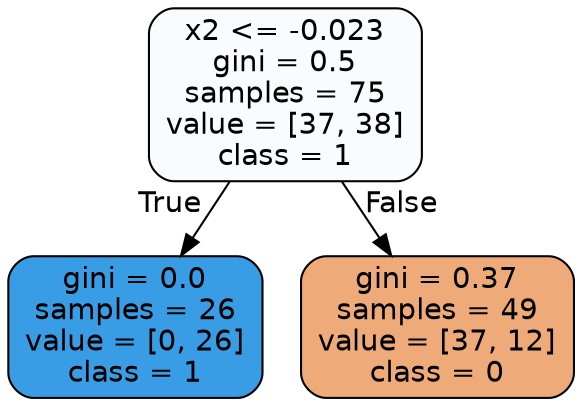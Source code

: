 digraph Tree {
node [shape=box, style="filled, rounded", color="black", fontname=helvetica] ;
edge [fontname=helvetica] ;
0 [label="x2 <= -0.023\ngini = 0.5\nsamples = 75\nvalue = [37, 38]\nclass = 1", fillcolor="#399de507"] ;
1 [label="gini = 0.0\nsamples = 26\nvalue = [0, 26]\nclass = 1", fillcolor="#399de5ff"] ;
0 -> 1 [labeldistance=2.5, labelangle=45, headlabel="True"] ;
2 [label="gini = 0.37\nsamples = 49\nvalue = [37, 12]\nclass = 0", fillcolor="#e58139ac"] ;
0 -> 2 [labeldistance=2.5, labelangle=-45, headlabel="False"] ;
}